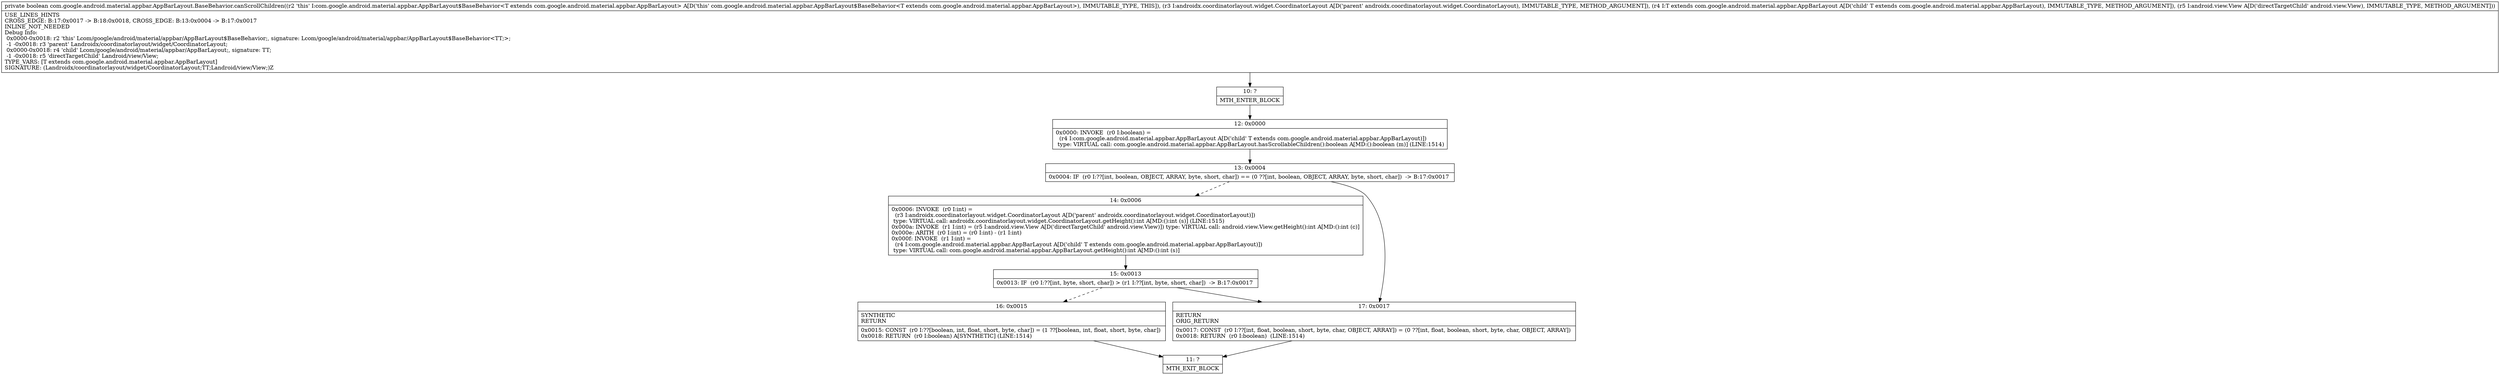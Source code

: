 digraph "CFG forcom.google.android.material.appbar.AppBarLayout.BaseBehavior.canScrollChildren(Landroidx\/coordinatorlayout\/widget\/CoordinatorLayout;Lcom\/google\/android\/material\/appbar\/AppBarLayout;Landroid\/view\/View;)Z" {
Node_10 [shape=record,label="{10\:\ ?|MTH_ENTER_BLOCK\l}"];
Node_12 [shape=record,label="{12\:\ 0x0000|0x0000: INVOKE  (r0 I:boolean) = \l  (r4 I:com.google.android.material.appbar.AppBarLayout A[D('child' T extends com.google.android.material.appbar.AppBarLayout)])\l type: VIRTUAL call: com.google.android.material.appbar.AppBarLayout.hasScrollableChildren():boolean A[MD:():boolean (m)] (LINE:1514)\l}"];
Node_13 [shape=record,label="{13\:\ 0x0004|0x0004: IF  (r0 I:??[int, boolean, OBJECT, ARRAY, byte, short, char]) == (0 ??[int, boolean, OBJECT, ARRAY, byte, short, char])  \-\> B:17:0x0017 \l}"];
Node_14 [shape=record,label="{14\:\ 0x0006|0x0006: INVOKE  (r0 I:int) = \l  (r3 I:androidx.coordinatorlayout.widget.CoordinatorLayout A[D('parent' androidx.coordinatorlayout.widget.CoordinatorLayout)])\l type: VIRTUAL call: androidx.coordinatorlayout.widget.CoordinatorLayout.getHeight():int A[MD:():int (s)] (LINE:1515)\l0x000a: INVOKE  (r1 I:int) = (r5 I:android.view.View A[D('directTargetChild' android.view.View)]) type: VIRTUAL call: android.view.View.getHeight():int A[MD:():int (c)]\l0x000e: ARITH  (r0 I:int) = (r0 I:int) \- (r1 I:int) \l0x000f: INVOKE  (r1 I:int) = \l  (r4 I:com.google.android.material.appbar.AppBarLayout A[D('child' T extends com.google.android.material.appbar.AppBarLayout)])\l type: VIRTUAL call: com.google.android.material.appbar.AppBarLayout.getHeight():int A[MD:():int (s)]\l}"];
Node_15 [shape=record,label="{15\:\ 0x0013|0x0013: IF  (r0 I:??[int, byte, short, char]) \> (r1 I:??[int, byte, short, char])  \-\> B:17:0x0017 \l}"];
Node_16 [shape=record,label="{16\:\ 0x0015|SYNTHETIC\lRETURN\l|0x0015: CONST  (r0 I:??[boolean, int, float, short, byte, char]) = (1 ??[boolean, int, float, short, byte, char]) \l0x0018: RETURN  (r0 I:boolean) A[SYNTHETIC] (LINE:1514)\l}"];
Node_11 [shape=record,label="{11\:\ ?|MTH_EXIT_BLOCK\l}"];
Node_17 [shape=record,label="{17\:\ 0x0017|RETURN\lORIG_RETURN\l|0x0017: CONST  (r0 I:??[int, float, boolean, short, byte, char, OBJECT, ARRAY]) = (0 ??[int, float, boolean, short, byte, char, OBJECT, ARRAY]) \l0x0018: RETURN  (r0 I:boolean)  (LINE:1514)\l}"];
MethodNode[shape=record,label="{private boolean com.google.android.material.appbar.AppBarLayout.BaseBehavior.canScrollChildren((r2 'this' I:com.google.android.material.appbar.AppBarLayout$BaseBehavior\<T extends com.google.android.material.appbar.AppBarLayout\> A[D('this' com.google.android.material.appbar.AppBarLayout$BaseBehavior\<T extends com.google.android.material.appbar.AppBarLayout\>), IMMUTABLE_TYPE, THIS]), (r3 I:androidx.coordinatorlayout.widget.CoordinatorLayout A[D('parent' androidx.coordinatorlayout.widget.CoordinatorLayout), IMMUTABLE_TYPE, METHOD_ARGUMENT]), (r4 I:T extends com.google.android.material.appbar.AppBarLayout A[D('child' T extends com.google.android.material.appbar.AppBarLayout), IMMUTABLE_TYPE, METHOD_ARGUMENT]), (r5 I:android.view.View A[D('directTargetChild' android.view.View), IMMUTABLE_TYPE, METHOD_ARGUMENT]))  | USE_LINES_HINTS\lCROSS_EDGE: B:17:0x0017 \-\> B:18:0x0018, CROSS_EDGE: B:13:0x0004 \-\> B:17:0x0017\lINLINE_NOT_NEEDED\lDebug Info:\l  0x0000\-0x0018: r2 'this' Lcom\/google\/android\/material\/appbar\/AppBarLayout$BaseBehavior;, signature: Lcom\/google\/android\/material\/appbar\/AppBarLayout$BaseBehavior\<TT;\>;\l  \-1 \-0x0018: r3 'parent' Landroidx\/coordinatorlayout\/widget\/CoordinatorLayout;\l  0x0000\-0x0018: r4 'child' Lcom\/google\/android\/material\/appbar\/AppBarLayout;, signature: TT;\l  \-1 \-0x0018: r5 'directTargetChild' Landroid\/view\/View;\lTYPE_VARS: [T extends com.google.android.material.appbar.AppBarLayout]\lSIGNATURE: (Landroidx\/coordinatorlayout\/widget\/CoordinatorLayout;TT;Landroid\/view\/View;)Z\l}"];
MethodNode -> Node_10;Node_10 -> Node_12;
Node_12 -> Node_13;
Node_13 -> Node_14[style=dashed];
Node_13 -> Node_17;
Node_14 -> Node_15;
Node_15 -> Node_16[style=dashed];
Node_15 -> Node_17;
Node_16 -> Node_11;
Node_17 -> Node_11;
}

